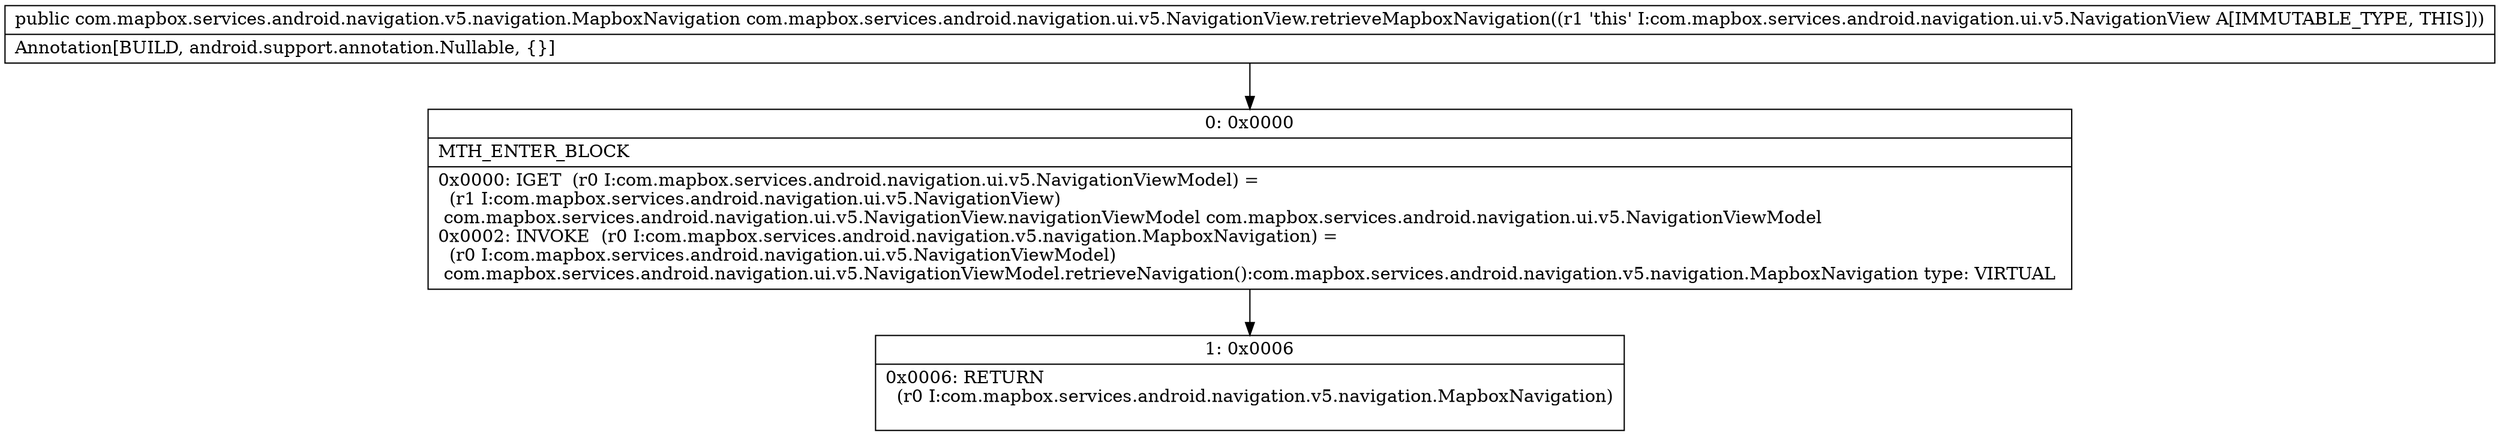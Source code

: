 digraph "CFG forcom.mapbox.services.android.navigation.ui.v5.NavigationView.retrieveMapboxNavigation()Lcom\/mapbox\/services\/android\/navigation\/v5\/navigation\/MapboxNavigation;" {
Node_0 [shape=record,label="{0\:\ 0x0000|MTH_ENTER_BLOCK\l|0x0000: IGET  (r0 I:com.mapbox.services.android.navigation.ui.v5.NavigationViewModel) = \l  (r1 I:com.mapbox.services.android.navigation.ui.v5.NavigationView)\l com.mapbox.services.android.navigation.ui.v5.NavigationView.navigationViewModel com.mapbox.services.android.navigation.ui.v5.NavigationViewModel \l0x0002: INVOKE  (r0 I:com.mapbox.services.android.navigation.v5.navigation.MapboxNavigation) = \l  (r0 I:com.mapbox.services.android.navigation.ui.v5.NavigationViewModel)\l com.mapbox.services.android.navigation.ui.v5.NavigationViewModel.retrieveNavigation():com.mapbox.services.android.navigation.v5.navigation.MapboxNavigation type: VIRTUAL \l}"];
Node_1 [shape=record,label="{1\:\ 0x0006|0x0006: RETURN  \l  (r0 I:com.mapbox.services.android.navigation.v5.navigation.MapboxNavigation)\l \l}"];
MethodNode[shape=record,label="{public com.mapbox.services.android.navigation.v5.navigation.MapboxNavigation com.mapbox.services.android.navigation.ui.v5.NavigationView.retrieveMapboxNavigation((r1 'this' I:com.mapbox.services.android.navigation.ui.v5.NavigationView A[IMMUTABLE_TYPE, THIS]))  | Annotation[BUILD, android.support.annotation.Nullable, \{\}]\l}"];
MethodNode -> Node_0;
Node_0 -> Node_1;
}

